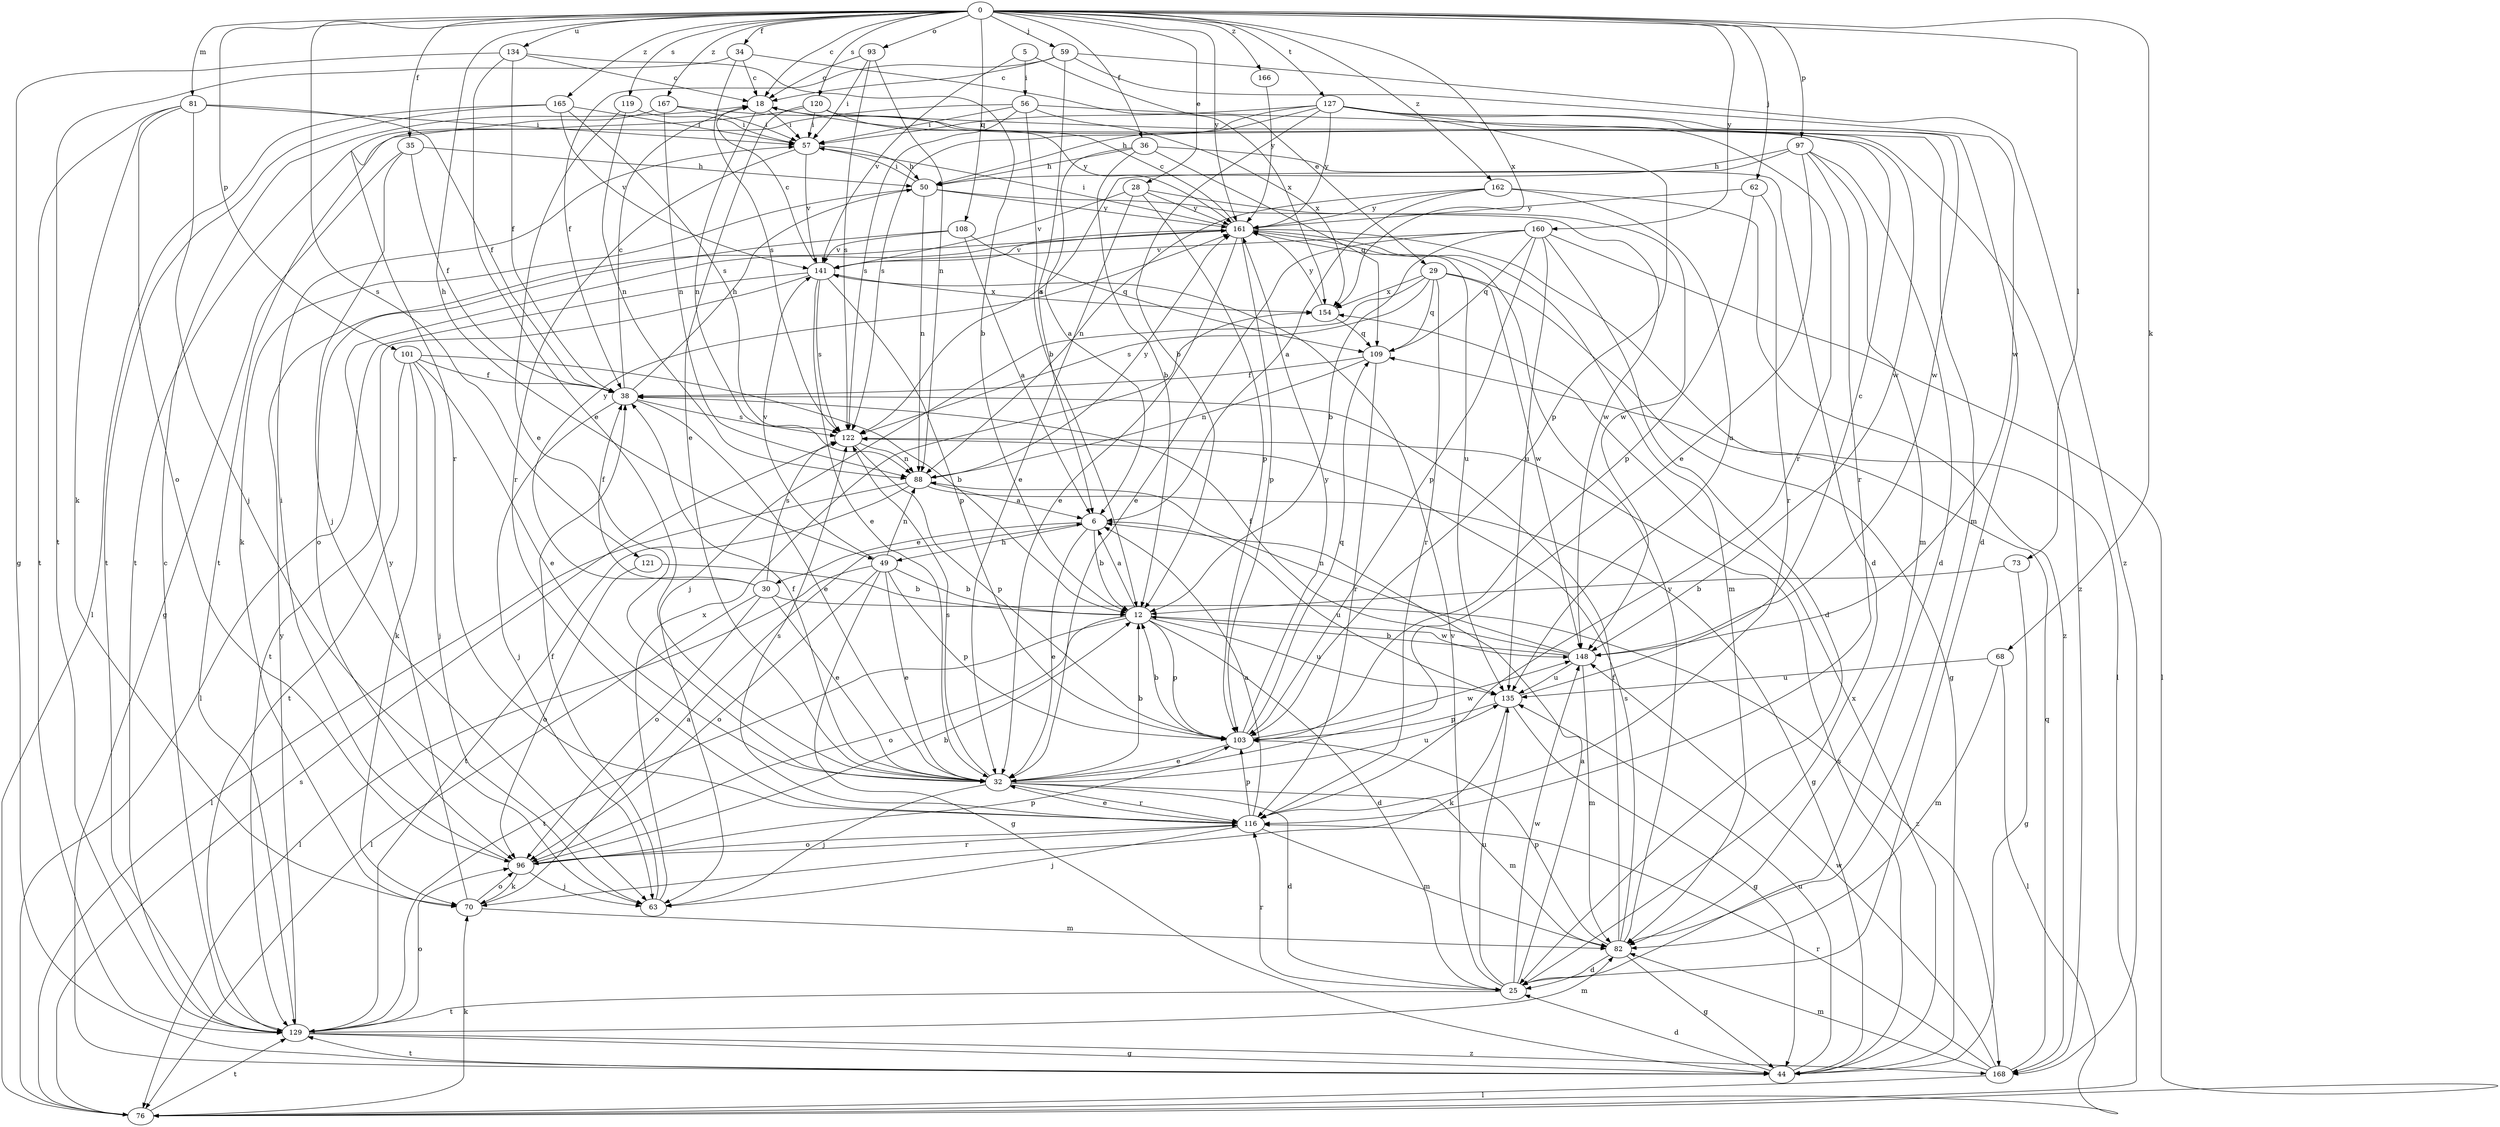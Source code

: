 strict digraph  {
0;
5;
6;
12;
18;
25;
28;
29;
30;
32;
34;
35;
36;
38;
44;
49;
50;
56;
57;
59;
62;
63;
68;
70;
73;
76;
81;
82;
88;
93;
96;
97;
101;
103;
108;
109;
116;
119;
120;
121;
122;
127;
129;
134;
135;
141;
148;
154;
160;
161;
162;
165;
166;
167;
168;
0 -> 18  [label=c];
0 -> 28  [label=e];
0 -> 34  [label=f];
0 -> 35  [label=f];
0 -> 36  [label=f];
0 -> 49  [label=h];
0 -> 59  [label=j];
0 -> 62  [label=j];
0 -> 68  [label=k];
0 -> 73  [label=l];
0 -> 81  [label=m];
0 -> 93  [label=o];
0 -> 97  [label=p];
0 -> 101  [label=p];
0 -> 108  [label=q];
0 -> 119  [label=s];
0 -> 120  [label=s];
0 -> 121  [label=s];
0 -> 127  [label=t];
0 -> 134  [label=u];
0 -> 154  [label=x];
0 -> 160  [label=y];
0 -> 161  [label=y];
0 -> 162  [label=z];
0 -> 165  [label=z];
0 -> 166  [label=z];
0 -> 167  [label=z];
5 -> 29  [label=e];
5 -> 56  [label=i];
5 -> 141  [label=v];
6 -> 12  [label=b];
6 -> 30  [label=e];
6 -> 32  [label=e];
6 -> 49  [label=h];
6 -> 135  [label=u];
12 -> 6  [label=a];
12 -> 25  [label=d];
12 -> 96  [label=o];
12 -> 103  [label=p];
12 -> 129  [label=t];
12 -> 135  [label=u];
12 -> 148  [label=w];
18 -> 57  [label=i];
18 -> 88  [label=n];
25 -> 6  [label=a];
25 -> 116  [label=r];
25 -> 129  [label=t];
25 -> 135  [label=u];
25 -> 141  [label=v];
25 -> 148  [label=w];
28 -> 32  [label=e];
28 -> 103  [label=p];
28 -> 141  [label=v];
28 -> 148  [label=w];
28 -> 161  [label=y];
29 -> 44  [label=g];
29 -> 63  [label=j];
29 -> 109  [label=q];
29 -> 116  [label=r];
29 -> 122  [label=s];
29 -> 148  [label=w];
29 -> 154  [label=x];
30 -> 32  [label=e];
30 -> 38  [label=f];
30 -> 76  [label=l];
30 -> 96  [label=o];
30 -> 122  [label=s];
30 -> 161  [label=y];
30 -> 168  [label=z];
32 -> 12  [label=b];
32 -> 25  [label=d];
32 -> 38  [label=f];
32 -> 63  [label=j];
32 -> 82  [label=m];
32 -> 116  [label=r];
32 -> 122  [label=s];
32 -> 135  [label=u];
34 -> 18  [label=c];
34 -> 122  [label=s];
34 -> 129  [label=t];
34 -> 154  [label=x];
35 -> 38  [label=f];
35 -> 44  [label=g];
35 -> 50  [label=h];
35 -> 63  [label=j];
36 -> 6  [label=a];
36 -> 12  [label=b];
36 -> 25  [label=d];
36 -> 50  [label=h];
36 -> 109  [label=q];
38 -> 18  [label=c];
38 -> 32  [label=e];
38 -> 50  [label=h];
38 -> 63  [label=j];
38 -> 122  [label=s];
44 -> 25  [label=d];
44 -> 122  [label=s];
44 -> 129  [label=t];
44 -> 135  [label=u];
44 -> 154  [label=x];
49 -> 12  [label=b];
49 -> 32  [label=e];
49 -> 44  [label=g];
49 -> 76  [label=l];
49 -> 88  [label=n];
49 -> 96  [label=o];
49 -> 103  [label=p];
49 -> 141  [label=v];
50 -> 57  [label=i];
50 -> 70  [label=k];
50 -> 88  [label=n];
50 -> 148  [label=w];
50 -> 161  [label=y];
56 -> 12  [label=b];
56 -> 57  [label=i];
56 -> 82  [label=m];
56 -> 122  [label=s];
56 -> 129  [label=t];
56 -> 154  [label=x];
57 -> 50  [label=h];
57 -> 116  [label=r];
57 -> 141  [label=v];
59 -> 6  [label=a];
59 -> 18  [label=c];
59 -> 38  [label=f];
59 -> 148  [label=w];
59 -> 168  [label=z];
62 -> 103  [label=p];
62 -> 116  [label=r];
62 -> 161  [label=y];
63 -> 38  [label=f];
63 -> 154  [label=x];
68 -> 76  [label=l];
68 -> 82  [label=m];
68 -> 135  [label=u];
70 -> 6  [label=a];
70 -> 82  [label=m];
70 -> 96  [label=o];
70 -> 161  [label=y];
73 -> 12  [label=b];
73 -> 44  [label=g];
76 -> 70  [label=k];
76 -> 122  [label=s];
76 -> 129  [label=t];
81 -> 38  [label=f];
81 -> 57  [label=i];
81 -> 63  [label=j];
81 -> 70  [label=k];
81 -> 96  [label=o];
81 -> 129  [label=t];
82 -> 25  [label=d];
82 -> 38  [label=f];
82 -> 44  [label=g];
82 -> 103  [label=p];
82 -> 122  [label=s];
82 -> 161  [label=y];
88 -> 6  [label=a];
88 -> 44  [label=g];
88 -> 76  [label=l];
88 -> 129  [label=t];
88 -> 161  [label=y];
93 -> 18  [label=c];
93 -> 57  [label=i];
93 -> 88  [label=n];
93 -> 122  [label=s];
96 -> 12  [label=b];
96 -> 57  [label=i];
96 -> 63  [label=j];
96 -> 70  [label=k];
96 -> 103  [label=p];
96 -> 116  [label=r];
97 -> 25  [label=d];
97 -> 32  [label=e];
97 -> 50  [label=h];
97 -> 82  [label=m];
97 -> 116  [label=r];
97 -> 122  [label=s];
101 -> 12  [label=b];
101 -> 32  [label=e];
101 -> 38  [label=f];
101 -> 63  [label=j];
101 -> 70  [label=k];
101 -> 129  [label=t];
103 -> 12  [label=b];
103 -> 32  [label=e];
103 -> 109  [label=q];
103 -> 148  [label=w];
103 -> 161  [label=y];
108 -> 6  [label=a];
108 -> 96  [label=o];
108 -> 109  [label=q];
108 -> 141  [label=v];
109 -> 38  [label=f];
109 -> 88  [label=n];
109 -> 116  [label=r];
116 -> 6  [label=a];
116 -> 32  [label=e];
116 -> 63  [label=j];
116 -> 82  [label=m];
116 -> 96  [label=o];
116 -> 103  [label=p];
116 -> 122  [label=s];
119 -> 32  [label=e];
119 -> 57  [label=i];
119 -> 88  [label=n];
120 -> 32  [label=e];
120 -> 57  [label=i];
120 -> 129  [label=t];
120 -> 161  [label=y];
120 -> 168  [label=z];
121 -> 12  [label=b];
121 -> 96  [label=o];
122 -> 88  [label=n];
122 -> 103  [label=p];
127 -> 12  [label=b];
127 -> 25  [label=d];
127 -> 50  [label=h];
127 -> 57  [label=i];
127 -> 103  [label=p];
127 -> 116  [label=r];
127 -> 122  [label=s];
127 -> 148  [label=w];
127 -> 161  [label=y];
129 -> 18  [label=c];
129 -> 44  [label=g];
129 -> 82  [label=m];
129 -> 96  [label=o];
129 -> 161  [label=y];
129 -> 168  [label=z];
134 -> 12  [label=b];
134 -> 18  [label=c];
134 -> 32  [label=e];
134 -> 38  [label=f];
134 -> 44  [label=g];
135 -> 18  [label=c];
135 -> 44  [label=g];
135 -> 70  [label=k];
135 -> 103  [label=p];
141 -> 18  [label=c];
141 -> 32  [label=e];
141 -> 76  [label=l];
141 -> 103  [label=p];
141 -> 122  [label=s];
141 -> 129  [label=t];
141 -> 154  [label=x];
148 -> 12  [label=b];
148 -> 38  [label=f];
148 -> 82  [label=m];
148 -> 88  [label=n];
148 -> 135  [label=u];
154 -> 109  [label=q];
154 -> 161  [label=y];
160 -> 12  [label=b];
160 -> 25  [label=d];
160 -> 32  [label=e];
160 -> 76  [label=l];
160 -> 103  [label=p];
160 -> 109  [label=q];
160 -> 135  [label=u];
160 -> 141  [label=v];
161 -> 18  [label=c];
161 -> 32  [label=e];
161 -> 57  [label=i];
161 -> 76  [label=l];
161 -> 82  [label=m];
161 -> 103  [label=p];
161 -> 135  [label=u];
161 -> 141  [label=v];
162 -> 6  [label=a];
162 -> 88  [label=n];
162 -> 135  [label=u];
162 -> 161  [label=y];
162 -> 168  [label=z];
165 -> 57  [label=i];
165 -> 76  [label=l];
165 -> 122  [label=s];
165 -> 129  [label=t];
165 -> 141  [label=v];
166 -> 161  [label=y];
167 -> 57  [label=i];
167 -> 88  [label=n];
167 -> 116  [label=r];
167 -> 148  [label=w];
168 -> 76  [label=l];
168 -> 82  [label=m];
168 -> 109  [label=q];
168 -> 116  [label=r];
168 -> 148  [label=w];
}

